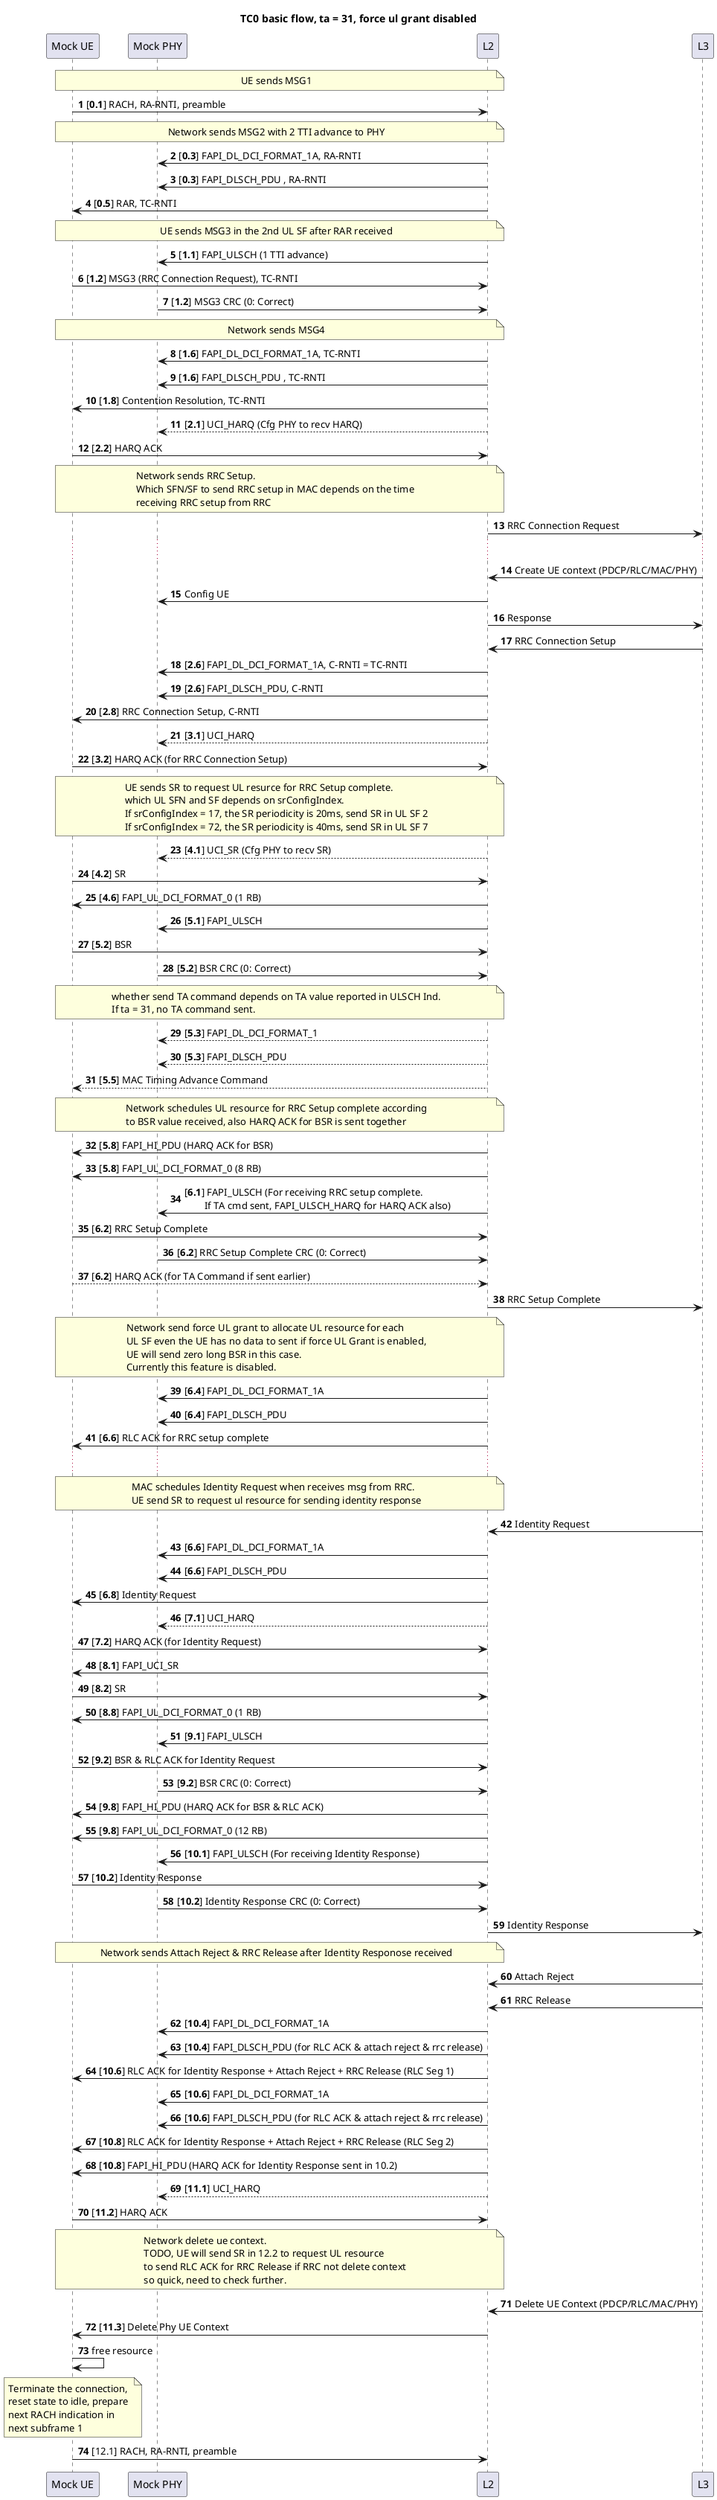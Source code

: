 @startuml
autonumber
title TC0 basic flow, ta = 31, force ul grant disabled

participant "Mock UE" as ue
participant "Mock PHY" as phy
participant "L2" as l2
participant "L3" as l3

note over ue, l2
UE sends MSG1
end note

ue -> l2 : [**0.1**] RACH, RA-RNTI, preamble

note over ue, l2
Network sends MSG2 with 2 TTI advance to PHY
end note

l2 -> phy : [**0.3**] FAPI_DL_DCI_FORMAT_1A, RA-RNTI
l2 -> phy : [**0.3**] FAPI_DLSCH_PDU , RA-RNTI
l2 -> ue : [**0.5**] RAR, TC-RNTI

note over ue, l2
UE sends MSG3 in the 2nd UL SF after RAR received
end note
l2 -> phy : [**1.1**] FAPI_ULSCH (1 TTI advance)
ue -> l2 : [**1.2**] MSG3 (RRC Connection Request), TC-RNTI
phy -> l2 : [**1.2**] MSG3 CRC (0: Correct)

note over ue, l2
Network sends MSG4
end note
l2 -> phy : [**1.6**] FAPI_DL_DCI_FORMAT_1A, TC-RNTI
l2 -> phy : [**1.6**] FAPI_DLSCH_PDU , TC-RNTI
l2 -> ue : [**1.8**] Contention Resolution, TC-RNTI
l2 --> phy : [**2.1**] UCI_HARQ (Cfg PHY to recv HARQ)
ue -> l2 : [**2.2**] HARQ ACK

note over ue, l2
Network sends RRC Setup.
Which SFN/SF to send RRC setup in MAC depends on the time 
receiving RRC setup from RRC
end note

l2 -> l3 : RRC Connection Request 
... 

l3 -> l2 : Create UE context (PDCP/RLC/MAC/PHY)
l2 -> phy : Config UE
l2 -> l3 : Response
l3 -> l2 : RRC Connection Setup

l2 -> phy : [**2.6**] FAPI_DL_DCI_FORMAT_1A, C-RNTI = TC-RNTI
l2 -> phy : [**2.6**] FAPI_DLSCH_PDU, C-RNTI
l2 -> ue : [**2.8**] RRC Connection Setup, C-RNTI
l2 --> phy : [**3.1**] UCI_HARQ
ue -> l2 : [**3.2**] HARQ ACK (for RRC Connection Setup)

note over ue, l2
UE sends SR to request UL resurce for RRC Setup complete.
which UL SFN and SF depends on srConfigIndex. 
If srConfigIndex = 17, the SR periodicity is 20ms, send SR in UL SF 2
If srConfigIndex = 72, the SR periodicity is 40ms, send SR in UL SF 7
end note

l2 --> phy : [**4.1**] UCI_SR (Cfg PHY to recv SR)
ue -> l2 : [**4.2**] SR
l2 -> ue : [**4.6**] FAPI_UL_DCI_FORMAT_0 (1 RB)
l2 -> phy : [**5.1**] FAPI_ULSCH
ue -> l2 : [**5.2**] BSR
phy -> l2 : [**5.2**] BSR CRC (0: Correct)

note over ue, l2 
whether send TA command depends on TA value reported in ULSCH Ind.
If ta = 31, no TA command sent.
end note
l2 --> phy : [**5.3**] FAPI_DL_DCI_FORMAT_1
l2 --> phy : [**5.3**] FAPI_DLSCH_PDU
l2 --> ue : [**5.5**] MAC Timing Advance Command

note over ue, l2
Network schedules UL resource for RRC Setup complete according
to BSR value received, also HARQ ACK for BSR is sent together
end note

l2 -> ue : [**5.8**] FAPI_HI_PDU (HARQ ACK for BSR)
l2 -> ue : [**5.8**] FAPI_UL_DCI_FORMAT_0 (8 RB)
l2 -> phy : [**6.1**] FAPI_ULSCH (For receiving RRC setup complete. \n\tIf TA cmd sent, FAPI_ULSCH_HARQ for HARQ ACK also)
ue -> l2 : [**6.2**] RRC Setup Complete
phy -> l2 : [**6.2**] RRC Setup Complete CRC (0: Correct)
ue --> l2 : [**6.2**] HARQ ACK (for TA Command if sent earlier)

l2 -> l3 : RRC Setup Complete

note over ue, l2
Network send force UL grant to allocate UL resource for each
UL SF even the UE has no data to sent if force UL Grant is enabled,
UE will send zero long BSR in this case.
Currently this feature is disabled.
end note

l2 -> phy : [**6.4**] FAPI_DL_DCI_FORMAT_1A
l2 -> phy : [**6.4**] FAPI_DLSCH_PDU
l2 -> ue : [**6.6**] RLC ACK for RRC setup complete

...

note over ue, l2
MAC schedules Identity Request when receives msg from RRC.
UE send SR to request ul resource for sending identity response
end note

l3 -> l2 : Identity Request

l2 -> phy : [**6.6**] FAPI_DL_DCI_FORMAT_1A
l2 -> phy : [**6.6**] FAPI_DLSCH_PDU
l2 -> ue : [**6.8**] Identity Request
l2 --> phy : [**7.1**] UCI_HARQ
ue -> l2 : [**7.2**] HARQ ACK (for Identity Request)

l2 -> ue : [**8.1**] FAPI_UCI_SR
ue -> l2 : [**8.2**] SR
l2 -> ue : [**8.8**] FAPI_UL_DCI_FORMAT_0 (1 RB)
l2 -> phy : [**9.1**] FAPI_ULSCH
ue -> l2 : [**9.2**] BSR & RLC ACK for Identity Request
phy -> l2 : [**9.2**] BSR CRC (0: Correct)

l2 -> ue : [**9.8**] FAPI_HI_PDU (HARQ ACK for BSR & RLC ACK)
l2 -> ue : [**9.8**] FAPI_UL_DCI_FORMAT_0 (12 RB)
l2 -> phy : [**10.1**] FAPI_ULSCH (For receiving Identity Response)
ue -> l2 : [**10.2**] Identity Response
phy -> l2 : [**10.2**] Identity Response CRC (0: Correct)
l2 -> l3 : Identity Response

note over ue, l2
Network sends Attach Reject & RRC Release after Identity Responose received
end note

l3 -> l2 : Attach Reject 
l3 -> l2 : RRC Release

l2 -> phy : [**10.4**] FAPI_DL_DCI_FORMAT_1A
l2 -> phy : [**10.4**] FAPI_DLSCH_PDU (for RLC ACK & attach reject & rrc release)
l2 -> ue : [**10.6**] RLC ACK for Identity Response + Attach Reject + RRC Release (RLC Seg 1)

l2 -> phy : [**10.6**] FAPI_DL_DCI_FORMAT_1A
l2 -> phy : [**10.6**] FAPI_DLSCH_PDU (for RLC ACK & attach reject & rrc release)
l2 -> ue : [**10.8**] RLC ACK for Identity Response + Attach Reject + RRC Release (RLC Seg 2)

l2 -> ue : [**10.8**] FAPI_HI_PDU (HARQ ACK for Identity Response sent in 10.2)

l2 --> phy : [**11.1**] UCI_HARQ
ue -> l2 : [**11.2**] HARQ ACK

note over ue, l2
Network delete ue context.
TODO, UE will send SR in 12.2 to request UL resource 
to send RLC ACK for RRC Release if RRC not delete context 
so quick, need to check further.
end note

l3 -> l2 : Delete UE Context (PDCP/RLC/MAC/PHY)

l2 -> ue : [**11.3**] Delete Phy UE Context 
ue -> ue : free resource

note over ue
Terminate the connection, 
reset state to idle, prepare
next RACH indication in 
next subframe 1
end note

ue -> l2 : [12.1] RACH, RA-RNTI, preamble

@enduml